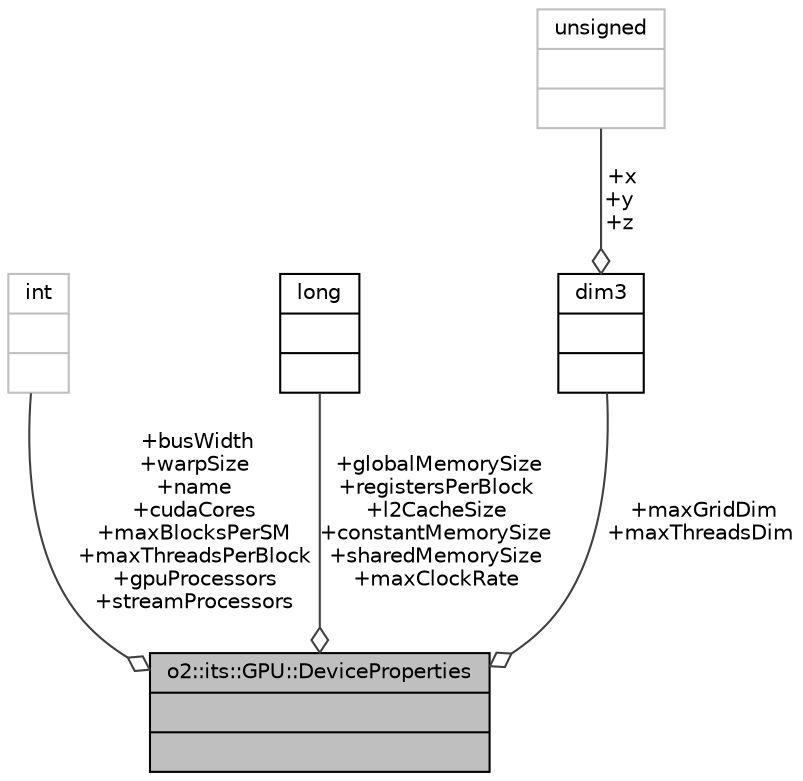 digraph "o2::its::GPU::DeviceProperties"
{
 // INTERACTIVE_SVG=YES
  bgcolor="transparent";
  edge [fontname="Helvetica",fontsize="10",labelfontname="Helvetica",labelfontsize="10"];
  node [fontname="Helvetica",fontsize="10",shape=record];
  Node1 [label="{o2::its::GPU::DeviceProperties\n||}",height=0.2,width=0.4,color="black", fillcolor="grey75", style="filled", fontcolor="black"];
  Node2 -> Node1 [color="grey25",fontsize="10",style="solid",label=" +busWidth\n+warpSize\n+name\n+cudaCores\n+maxBlocksPerSM\n+maxThreadsPerBlock\n+gpuProcessors\n+streamProcessors" ,arrowhead="odiamond",fontname="Helvetica"];
  Node2 [label="{int\n||}",height=0.2,width=0.4,color="grey75"];
  Node3 -> Node1 [color="grey25",fontsize="10",style="solid",label=" +globalMemorySize\n+registersPerBlock\n+l2CacheSize\n+constantMemorySize\n+sharedMemorySize\n+maxClockRate" ,arrowhead="odiamond",fontname="Helvetica"];
  Node3 [label="{long\n||}",height=0.2,width=0.4,color="black",URL="$d7/d63/classlong.html"];
  Node4 -> Node1 [color="grey25",fontsize="10",style="solid",label=" +maxGridDim\n+maxThreadsDim" ,arrowhead="odiamond",fontname="Helvetica"];
  Node4 [label="{dim3\n||}",height=0.2,width=0.4,color="black",URL="$d3/db3/structdim3.html"];
  Node5 -> Node4 [color="grey25",fontsize="10",style="solid",label=" +x\n+y\n+z" ,arrowhead="odiamond",fontname="Helvetica"];
  Node5 [label="{unsigned\n||}",height=0.2,width=0.4,color="grey75"];
}
